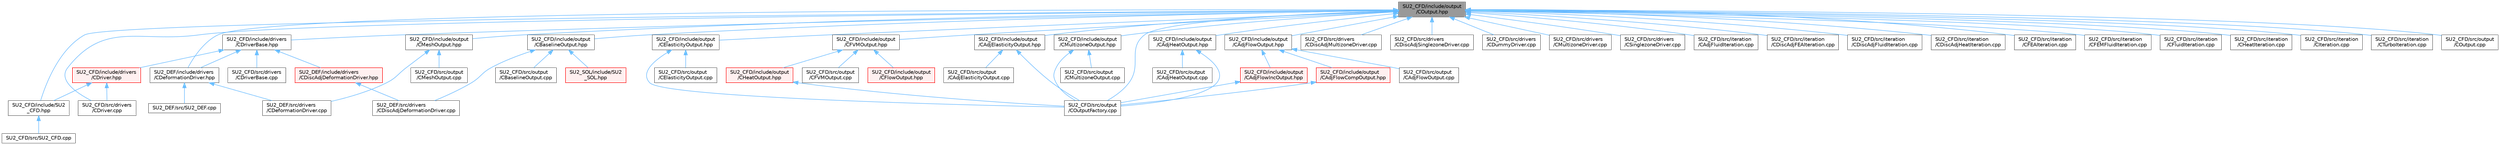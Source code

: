 digraph "SU2_CFD/include/output/COutput.hpp"
{
 // LATEX_PDF_SIZE
  bgcolor="transparent";
  edge [fontname=Helvetica,fontsize=10,labelfontname=Helvetica,labelfontsize=10];
  node [fontname=Helvetica,fontsize=10,shape=box,height=0.2,width=0.4];
  Node1 [id="Node000001",label="SU2_CFD/include/output\l/COutput.hpp",height=0.2,width=0.4,color="gray40", fillcolor="grey60", style="filled", fontcolor="black",tooltip="Headers of the output class."];
  Node1 -> Node2 [id="edge1_Node000001_Node000002",dir="back",color="steelblue1",style="solid",tooltip=" "];
  Node2 [id="Node000002",label="SU2_CFD/include/SU2\l_CFD.hpp",height=0.2,width=0.4,color="grey40", fillcolor="white", style="filled",URL="$SU2__CFD_8hpp.html",tooltip="Headers of the main subroutines of the code SU2_CFD. The subroutines and functions are in the SU2_CFD..."];
  Node2 -> Node3 [id="edge2_Node000002_Node000003",dir="back",color="steelblue1",style="solid",tooltip=" "];
  Node3 [id="Node000003",label="SU2_CFD/src/SU2_CFD.cpp",height=0.2,width=0.4,color="grey40", fillcolor="white", style="filled",URL="$SU2__CFD_8cpp.html",tooltip="Main file of the SU2 Computational Fluid Dynamics code."];
  Node1 -> Node4 [id="edge3_Node000001_Node000004",dir="back",color="steelblue1",style="solid",tooltip=" "];
  Node4 [id="Node000004",label="SU2_CFD/include/drivers\l/CDriverBase.hpp",height=0.2,width=0.4,color="grey40", fillcolor="white", style="filled",URL="$CDriverBase_8hpp.html",tooltip="Base class for all drivers."];
  Node4 -> Node5 [id="edge4_Node000004_Node000005",dir="back",color="steelblue1",style="solid",tooltip=" "];
  Node5 [id="Node000005",label="SU2_CFD/include/drivers\l/CDriver.hpp",height=0.2,width=0.4,color="red", fillcolor="#FFF0F0", style="filled",URL="$CDriver_8hpp.html",tooltip="Headers of the main subroutines for driving single or multi-zone problems. The subroutines and functi..."];
  Node5 -> Node2 [id="edge5_Node000005_Node000002",dir="back",color="steelblue1",style="solid",tooltip=" "];
  Node5 -> Node17 [id="edge6_Node000005_Node000017",dir="back",color="steelblue1",style="solid",tooltip=" "];
  Node17 [id="Node000017",label="SU2_CFD/src/drivers\l/CDriver.cpp",height=0.2,width=0.4,color="grey40", fillcolor="white", style="filled",URL="$CDriver_8cpp.html",tooltip="The main subroutines for driving single or multi-zone problems."];
  Node4 -> Node18 [id="edge7_Node000004_Node000018",dir="back",color="steelblue1",style="solid",tooltip=" "];
  Node18 [id="Node000018",label="SU2_CFD/src/drivers\l/CDriverBase.cpp",height=0.2,width=0.4,color="grey40", fillcolor="white", style="filled",URL="$CDriverBase_8cpp.html",tooltip=" "];
  Node4 -> Node19 [id="edge8_Node000004_Node000019",dir="back",color="steelblue1",style="solid",tooltip=" "];
  Node19 [id="Node000019",label="SU2_DEF/include/drivers\l/CDeformationDriver.hpp",height=0.2,width=0.4,color="grey40", fillcolor="white", style="filled",URL="$CDeformationDriver_8hpp.html",tooltip="Headers of the main subroutines for driving the mesh deformation."];
  Node19 -> Node20 [id="edge9_Node000019_Node000020",dir="back",color="steelblue1",style="solid",tooltip=" "];
  Node20 [id="Node000020",label="SU2_DEF/src/SU2_DEF.cpp",height=0.2,width=0.4,color="grey40", fillcolor="white", style="filled",URL="$SU2__DEF_8cpp.html",tooltip="Main file of Mesh Deformation Code (SU2_DEF)."];
  Node19 -> Node21 [id="edge10_Node000019_Node000021",dir="back",color="steelblue1",style="solid",tooltip=" "];
  Node21 [id="Node000021",label="SU2_DEF/src/drivers\l/CDeformationDriver.cpp",height=0.2,width=0.4,color="grey40", fillcolor="white", style="filled",URL="$CDeformationDriver_8cpp.html",tooltip="Main subroutines for driving the mesh deformation."];
  Node4 -> Node22 [id="edge11_Node000004_Node000022",dir="back",color="steelblue1",style="solid",tooltip=" "];
  Node22 [id="Node000022",label="SU2_DEF/include/drivers\l/CDiscAdjDeformationDriver.hpp",height=0.2,width=0.4,color="red", fillcolor="#FFF0F0", style="filled",URL="$CDiscAdjDeformationDriver_8hpp.html",tooltip="Headers of the main subroutines for driving the projection of sensitivities."];
  Node22 -> Node23 [id="edge12_Node000022_Node000023",dir="back",color="steelblue1",style="solid",tooltip=" "];
  Node23 [id="Node000023",label="SU2_DEF/src/drivers\l/CDiscAdjDeformationDriver.cpp",height=0.2,width=0.4,color="grey40", fillcolor="white", style="filled",URL="$CDiscAdjDeformationDriver_8cpp.html",tooltip="Main subroutines for driving the projection of sensitivities."];
  Node1 -> Node25 [id="edge13_Node000001_Node000025",dir="back",color="steelblue1",style="solid",tooltip=" "];
  Node25 [id="Node000025",label="SU2_CFD/include/output\l/CAdjElasticityOutput.hpp",height=0.2,width=0.4,color="grey40", fillcolor="white", style="filled",URL="$CAdjElasticityOutput_8hpp.html",tooltip="Headers of the adjoint elasticity output class."];
  Node25 -> Node26 [id="edge14_Node000025_Node000026",dir="back",color="steelblue1",style="solid",tooltip=" "];
  Node26 [id="Node000026",label="SU2_CFD/src/output\l/CAdjElasticityOutput.cpp",height=0.2,width=0.4,color="grey40", fillcolor="white", style="filled",URL="$CAdjElasticityOutput_8cpp.html",tooltip="Main subroutines for elasticity discrete adjoint output."];
  Node25 -> Node27 [id="edge15_Node000025_Node000027",dir="back",color="steelblue1",style="solid",tooltip=" "];
  Node27 [id="Node000027",label="SU2_CFD/src/output\l/COutputFactory.cpp",height=0.2,width=0.4,color="grey40", fillcolor="white", style="filled",URL="$COutputFactory_8cpp.html",tooltip="Main subroutines for output solver information."];
  Node1 -> Node28 [id="edge16_Node000001_Node000028",dir="back",color="steelblue1",style="solid",tooltip=" "];
  Node28 [id="Node000028",label="SU2_CFD/include/output\l/CAdjFlowOutput.hpp",height=0.2,width=0.4,color="grey40", fillcolor="white", style="filled",URL="$CAdjFlowOutput_8hpp.html",tooltip="Headers of the adjoint flow output."];
  Node28 -> Node29 [id="edge17_Node000028_Node000029",dir="back",color="steelblue1",style="solid",tooltip=" "];
  Node29 [id="Node000029",label="SU2_CFD/include/output\l/CAdjFlowCompOutput.hpp",height=0.2,width=0.4,color="red", fillcolor="#FFF0F0", style="filled",URL="$CAdjFlowCompOutput_8hpp.html",tooltip="Headers of the adjoint compressible flow output."];
  Node29 -> Node27 [id="edge18_Node000029_Node000027",dir="back",color="steelblue1",style="solid",tooltip=" "];
  Node28 -> Node31 [id="edge19_Node000028_Node000031",dir="back",color="steelblue1",style="solid",tooltip=" "];
  Node31 [id="Node000031",label="SU2_CFD/include/output\l/CAdjFlowIncOutput.hpp",height=0.2,width=0.4,color="red", fillcolor="#FFF0F0", style="filled",URL="$CAdjFlowIncOutput_8hpp.html",tooltip="Headers of the adjoint incompressible flow output."];
  Node31 -> Node27 [id="edge20_Node000031_Node000027",dir="back",color="steelblue1",style="solid",tooltip=" "];
  Node28 -> Node33 [id="edge21_Node000028_Node000033",dir="back",color="steelblue1",style="solid",tooltip=" "];
  Node33 [id="Node000033",label="SU2_CFD/src/output\l/CAdjFlowOutput.cpp",height=0.2,width=0.4,color="grey40", fillcolor="white", style="filled",URL="$CAdjFlowOutput_8cpp.html",tooltip="Main subroutines for flow discrete adjoint output."];
  Node1 -> Node34 [id="edge22_Node000001_Node000034",dir="back",color="steelblue1",style="solid",tooltip=" "];
  Node34 [id="Node000034",label="SU2_CFD/include/output\l/CAdjHeatOutput.hpp",height=0.2,width=0.4,color="grey40", fillcolor="white", style="filled",URL="$CAdjHeatOutput_8hpp.html",tooltip="Headers of the adjoint heat output."];
  Node34 -> Node35 [id="edge23_Node000034_Node000035",dir="back",color="steelblue1",style="solid",tooltip=" "];
  Node35 [id="Node000035",label="SU2_CFD/src/output\l/CAdjHeatOutput.cpp",height=0.2,width=0.4,color="grey40", fillcolor="white", style="filled",URL="$CAdjHeatOutput_8cpp.html",tooltip="Main subroutines for flow discrete adjoint output."];
  Node34 -> Node27 [id="edge24_Node000034_Node000027",dir="back",color="steelblue1",style="solid",tooltip=" "];
  Node1 -> Node36 [id="edge25_Node000001_Node000036",dir="back",color="steelblue1",style="solid",tooltip=" "];
  Node36 [id="Node000036",label="SU2_CFD/include/output\l/CBaselineOutput.hpp",height=0.2,width=0.4,color="grey40", fillcolor="white", style="filled",URL="$CBaselineOutput_8hpp.html",tooltip="Headers of the baseline output."];
  Node36 -> Node37 [id="edge26_Node000036_Node000037",dir="back",color="steelblue1",style="solid",tooltip=" "];
  Node37 [id="Node000037",label="SU2_CFD/src/output\l/CBaselineOutput.cpp",height=0.2,width=0.4,color="grey40", fillcolor="white", style="filled",URL="$CBaselineOutput_8cpp.html",tooltip="Main subroutines for flow discrete adjoint output."];
  Node36 -> Node23 [id="edge27_Node000036_Node000023",dir="back",color="steelblue1",style="solid",tooltip=" "];
  Node36 -> Node38 [id="edge28_Node000036_Node000038",dir="back",color="steelblue1",style="solid",tooltip=" "];
  Node38 [id="Node000038",label="SU2_SOL/include/SU2\l_SOL.hpp",height=0.2,width=0.4,color="red", fillcolor="#FFF0F0", style="filled",URL="$SU2__SOL_8hpp.html",tooltip="Headers of the main subroutines of the code SU2_SOL. The subroutines and functions are in the SU2_SOL..."];
  Node1 -> Node40 [id="edge29_Node000001_Node000040",dir="back",color="steelblue1",style="solid",tooltip=" "];
  Node40 [id="Node000040",label="SU2_CFD/include/output\l/CElasticityOutput.hpp",height=0.2,width=0.4,color="grey40", fillcolor="white", style="filled",URL="$CElasticityOutput_8hpp.html",tooltip="Headers of the elasticity output."];
  Node40 -> Node41 [id="edge30_Node000040_Node000041",dir="back",color="steelblue1",style="solid",tooltip=" "];
  Node41 [id="Node000041",label="SU2_CFD/src/output\l/CElasticityOutput.cpp",height=0.2,width=0.4,color="grey40", fillcolor="white", style="filled",URL="$CElasticityOutput_8cpp.html",tooltip="Main subroutines for FEA output."];
  Node40 -> Node27 [id="edge31_Node000040_Node000027",dir="back",color="steelblue1",style="solid",tooltip=" "];
  Node1 -> Node42 [id="edge32_Node000001_Node000042",dir="back",color="steelblue1",style="solid",tooltip=" "];
  Node42 [id="Node000042",label="SU2_CFD/include/output\l/CFVMOutput.hpp",height=0.2,width=0.4,color="grey40", fillcolor="white", style="filled",URL="$CFVMOutput_8hpp.html",tooltip="Headers of the Finite Volume Method output."];
  Node42 -> Node43 [id="edge33_Node000042_Node000043",dir="back",color="steelblue1",style="solid",tooltip=" "];
  Node43 [id="Node000043",label="SU2_CFD/include/output\l/CFlowOutput.hpp",height=0.2,width=0.4,color="red", fillcolor="#FFF0F0", style="filled",URL="$CFlowOutput_8hpp.html",tooltip="Headers of the flow output."];
  Node42 -> Node53 [id="edge34_Node000042_Node000053",dir="back",color="steelblue1",style="solid",tooltip=" "];
  Node53 [id="Node000053",label="SU2_CFD/include/output\l/CHeatOutput.hpp",height=0.2,width=0.4,color="red", fillcolor="#FFF0F0", style="filled",URL="$CHeatOutput_8hpp.html",tooltip="Headers of the heat output."];
  Node53 -> Node27 [id="edge35_Node000053_Node000027",dir="back",color="steelblue1",style="solid",tooltip=" "];
  Node42 -> Node55 [id="edge36_Node000042_Node000055",dir="back",color="steelblue1",style="solid",tooltip=" "];
  Node55 [id="Node000055",label="SU2_CFD/src/output\l/CFVMOutput.cpp",height=0.2,width=0.4,color="grey40", fillcolor="white", style="filled",URL="$CFVMOutput_8cpp.html",tooltip="Main subroutines for Finite Volume Method output."];
  Node1 -> Node56 [id="edge37_Node000001_Node000056",dir="back",color="steelblue1",style="solid",tooltip=" "];
  Node56 [id="Node000056",label="SU2_CFD/include/output\l/CMeshOutput.hpp",height=0.2,width=0.4,color="grey40", fillcolor="white", style="filled",URL="$CMeshOutput_8hpp.html",tooltip="Headers of the mesh output."];
  Node56 -> Node57 [id="edge38_Node000056_Node000057",dir="back",color="steelblue1",style="solid",tooltip=" "];
  Node57 [id="Node000057",label="SU2_CFD/src/output\l/CMeshOutput.cpp",height=0.2,width=0.4,color="grey40", fillcolor="white", style="filled",URL="$CMeshOutput_8cpp.html",tooltip="Main subroutines for the heat solver output."];
  Node56 -> Node21 [id="edge39_Node000056_Node000021",dir="back",color="steelblue1",style="solid",tooltip=" "];
  Node1 -> Node58 [id="edge40_Node000001_Node000058",dir="back",color="steelblue1",style="solid",tooltip=" "];
  Node58 [id="Node000058",label="SU2_CFD/include/output\l/CMultizoneOutput.hpp",height=0.2,width=0.4,color="grey40", fillcolor="white", style="filled",URL="$CMultizoneOutput_8hpp.html",tooltip="Headers of the main subroutines for screen and history output in multizone problems."];
  Node58 -> Node59 [id="edge41_Node000058_Node000059",dir="back",color="steelblue1",style="solid",tooltip=" "];
  Node59 [id="Node000059",label="SU2_CFD/src/output\l/CMultizoneOutput.cpp",height=0.2,width=0.4,color="grey40", fillcolor="white", style="filled",URL="$CMultizoneOutput_8cpp.html",tooltip="Main subroutines for multizone output."];
  Node58 -> Node27 [id="edge42_Node000058_Node000027",dir="back",color="steelblue1",style="solid",tooltip=" "];
  Node1 -> Node10 [id="edge43_Node000001_Node000010",dir="back",color="steelblue1",style="solid",tooltip=" "];
  Node10 [id="Node000010",label="SU2_CFD/src/drivers\l/CDiscAdjMultizoneDriver.cpp",height=0.2,width=0.4,color="grey40", fillcolor="white", style="filled",URL="$CDiscAdjMultizoneDriver_8cpp.html",tooltip="The main subroutines for driving adjoint multi-zone problems."];
  Node1 -> Node14 [id="edge44_Node000001_Node000014",dir="back",color="steelblue1",style="solid",tooltip=" "];
  Node14 [id="Node000014",label="SU2_CFD/src/drivers\l/CDiscAdjSinglezoneDriver.cpp",height=0.2,width=0.4,color="grey40", fillcolor="white", style="filled",URL="$CDiscAdjSinglezoneDriver_8cpp.html",tooltip=" "];
  Node1 -> Node17 [id="edge45_Node000001_Node000017",dir="back",color="steelblue1",style="solid",tooltip=" "];
  Node1 -> Node7 [id="edge46_Node000001_Node000007",dir="back",color="steelblue1",style="solid",tooltip=" "];
  Node7 [id="Node000007",label="SU2_CFD/src/drivers\l/CDummyDriver.cpp",height=0.2,width=0.4,color="grey40", fillcolor="white", style="filled",URL="$CDummyDriver_8cpp.html",tooltip="Dummy driver class for running the preprocessing without geometry preprocessing."];
  Node1 -> Node11 [id="edge47_Node000001_Node000011",dir="back",color="steelblue1",style="solid",tooltip=" "];
  Node11 [id="Node000011",label="SU2_CFD/src/drivers\l/CMultizoneDriver.cpp",height=0.2,width=0.4,color="grey40", fillcolor="white", style="filled",URL="$CMultizoneDriver_8cpp.html",tooltip=" "];
  Node1 -> Node15 [id="edge48_Node000001_Node000015",dir="back",color="steelblue1",style="solid",tooltip=" "];
  Node15 [id="Node000015",label="SU2_CFD/src/drivers\l/CSinglezoneDriver.cpp",height=0.2,width=0.4,color="grey40", fillcolor="white", style="filled",URL="$CSinglezoneDriver_8cpp.html",tooltip=" "];
  Node1 -> Node60 [id="edge49_Node000001_Node000060",dir="back",color="steelblue1",style="solid",tooltip=" "];
  Node60 [id="Node000060",label="SU2_CFD/src/iteration\l/CAdjFluidIteration.cpp",height=0.2,width=0.4,color="grey40", fillcolor="white", style="filled",URL="$CAdjFluidIteration_8cpp.html",tooltip="Main subroutines used by SU2_CFD."];
  Node1 -> Node61 [id="edge50_Node000001_Node000061",dir="back",color="steelblue1",style="solid",tooltip=" "];
  Node61 [id="Node000061",label="SU2_CFD/src/iteration\l/CDiscAdjFEAIteration.cpp",height=0.2,width=0.4,color="grey40", fillcolor="white", style="filled",URL="$CDiscAdjFEAIteration_8cpp.html",tooltip="Main subroutines used by SU2_CFD."];
  Node1 -> Node62 [id="edge51_Node000001_Node000062",dir="back",color="steelblue1",style="solid",tooltip=" "];
  Node62 [id="Node000062",label="SU2_CFD/src/iteration\l/CDiscAdjFluidIteration.cpp",height=0.2,width=0.4,color="grey40", fillcolor="white", style="filled",URL="$CDiscAdjFluidIteration_8cpp.html",tooltip="Main subroutines used by SU2_CFD."];
  Node1 -> Node63 [id="edge52_Node000001_Node000063",dir="back",color="steelblue1",style="solid",tooltip=" "];
  Node63 [id="Node000063",label="SU2_CFD/src/iteration\l/CDiscAdjHeatIteration.cpp",height=0.2,width=0.4,color="grey40", fillcolor="white", style="filled",URL="$CDiscAdjHeatIteration_8cpp.html",tooltip="Main subroutines used by SU2_CFD."];
  Node1 -> Node64 [id="edge53_Node000001_Node000064",dir="back",color="steelblue1",style="solid",tooltip=" "];
  Node64 [id="Node000064",label="SU2_CFD/src/iteration\l/CFEAIteration.cpp",height=0.2,width=0.4,color="grey40", fillcolor="white", style="filled",URL="$CFEAIteration_8cpp.html",tooltip="Main subroutines used by SU2_CFD."];
  Node1 -> Node65 [id="edge54_Node000001_Node000065",dir="back",color="steelblue1",style="solid",tooltip=" "];
  Node65 [id="Node000065",label="SU2_CFD/src/iteration\l/CFEMFluidIteration.cpp",height=0.2,width=0.4,color="grey40", fillcolor="white", style="filled",URL="$CFEMFluidIteration_8cpp.html",tooltip="Main subroutines used by SU2_CFD."];
  Node1 -> Node66 [id="edge55_Node000001_Node000066",dir="back",color="steelblue1",style="solid",tooltip=" "];
  Node66 [id="Node000066",label="SU2_CFD/src/iteration\l/CFluidIteration.cpp",height=0.2,width=0.4,color="grey40", fillcolor="white", style="filled",URL="$CFluidIteration_8cpp.html",tooltip="Main subroutines used by SU2_CFD."];
  Node1 -> Node67 [id="edge56_Node000001_Node000067",dir="back",color="steelblue1",style="solid",tooltip=" "];
  Node67 [id="Node000067",label="SU2_CFD/src/iteration\l/CHeatIteration.cpp",height=0.2,width=0.4,color="grey40", fillcolor="white", style="filled",URL="$CHeatIteration_8cpp.html",tooltip="Main subroutines used by SU2_CFD."];
  Node1 -> Node68 [id="edge57_Node000001_Node000068",dir="back",color="steelblue1",style="solid",tooltip=" "];
  Node68 [id="Node000068",label="SU2_CFD/src/iteration\l/CIteration.cpp",height=0.2,width=0.4,color="grey40", fillcolor="white", style="filled",URL="$CIteration_8cpp.html",tooltip=" "];
  Node1 -> Node69 [id="edge58_Node000001_Node000069",dir="back",color="steelblue1",style="solid",tooltip=" "];
  Node69 [id="Node000069",label="SU2_CFD/src/iteration\l/CTurboIteration.cpp",height=0.2,width=0.4,color="grey40", fillcolor="white", style="filled",URL="$CTurboIteration_8cpp.html",tooltip="Main subroutines used by SU2_CFD."];
  Node1 -> Node70 [id="edge59_Node000001_Node000070",dir="back",color="steelblue1",style="solid",tooltip=" "];
  Node70 [id="Node000070",label="SU2_CFD/src/output\l/COutput.cpp",height=0.2,width=0.4,color="grey40", fillcolor="white", style="filled",URL="$COutput_8cpp.html",tooltip="Main subroutines for output solver information."];
  Node1 -> Node27 [id="edge60_Node000001_Node000027",dir="back",color="steelblue1",style="solid",tooltip=" "];
  Node1 -> Node19 [id="edge61_Node000001_Node000019",dir="back",color="steelblue1",style="solid",tooltip=" "];
}
